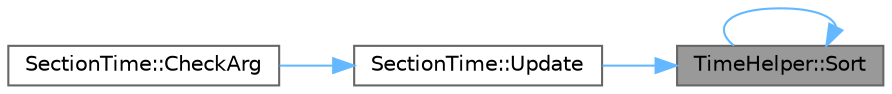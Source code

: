digraph "TimeHelper::Sort"
{
 // LATEX_PDF_SIZE
  bgcolor="transparent";
  edge [fontname=Helvetica,fontsize=10,labelfontname=Helvetica,labelfontsize=10];
  node [fontname=Helvetica,fontsize=10,shape=box,height=0.2,width=0.4];
  rankdir="RL";
  Node1 [id="Node000001",label="TimeHelper::Sort",height=0.2,width=0.4,color="gray40", fillcolor="grey60", style="filled", fontcolor="black",tooltip="Sorts the start and end dates in ascending order."];
  Node1 -> Node1 [id="edge1_Node000001_Node000001",dir="back",color="steelblue1",style="solid",tooltip=" "];
  Node1 -> Node2 [id="edge2_Node000001_Node000002",dir="back",color="steelblue1",style="solid",tooltip=" "];
  Node2 [id="Node000002",label="SectionTime::Update",height=0.2,width=0.4,color="grey40", fillcolor="white", style="filled",URL="$class_section_time.html#ac2f691c0d39b2165c914fe683d8cae48",tooltip="Updates the section's DateTime structures with current values."];
  Node2 -> Node3 [id="edge3_Node000002_Node000003",dir="back",color="steelblue1",style="solid",tooltip=" "];
  Node3 [id="Node000003",label="SectionTime::CheckArg",height=0.2,width=0.4,color="grey40", fillcolor="white", style="filled",URL="$class_section_time.html#a0c63e374b754c001ef7e8b8f5d2344e7",tooltip="Checks the validity of the section time arguments."];
}
